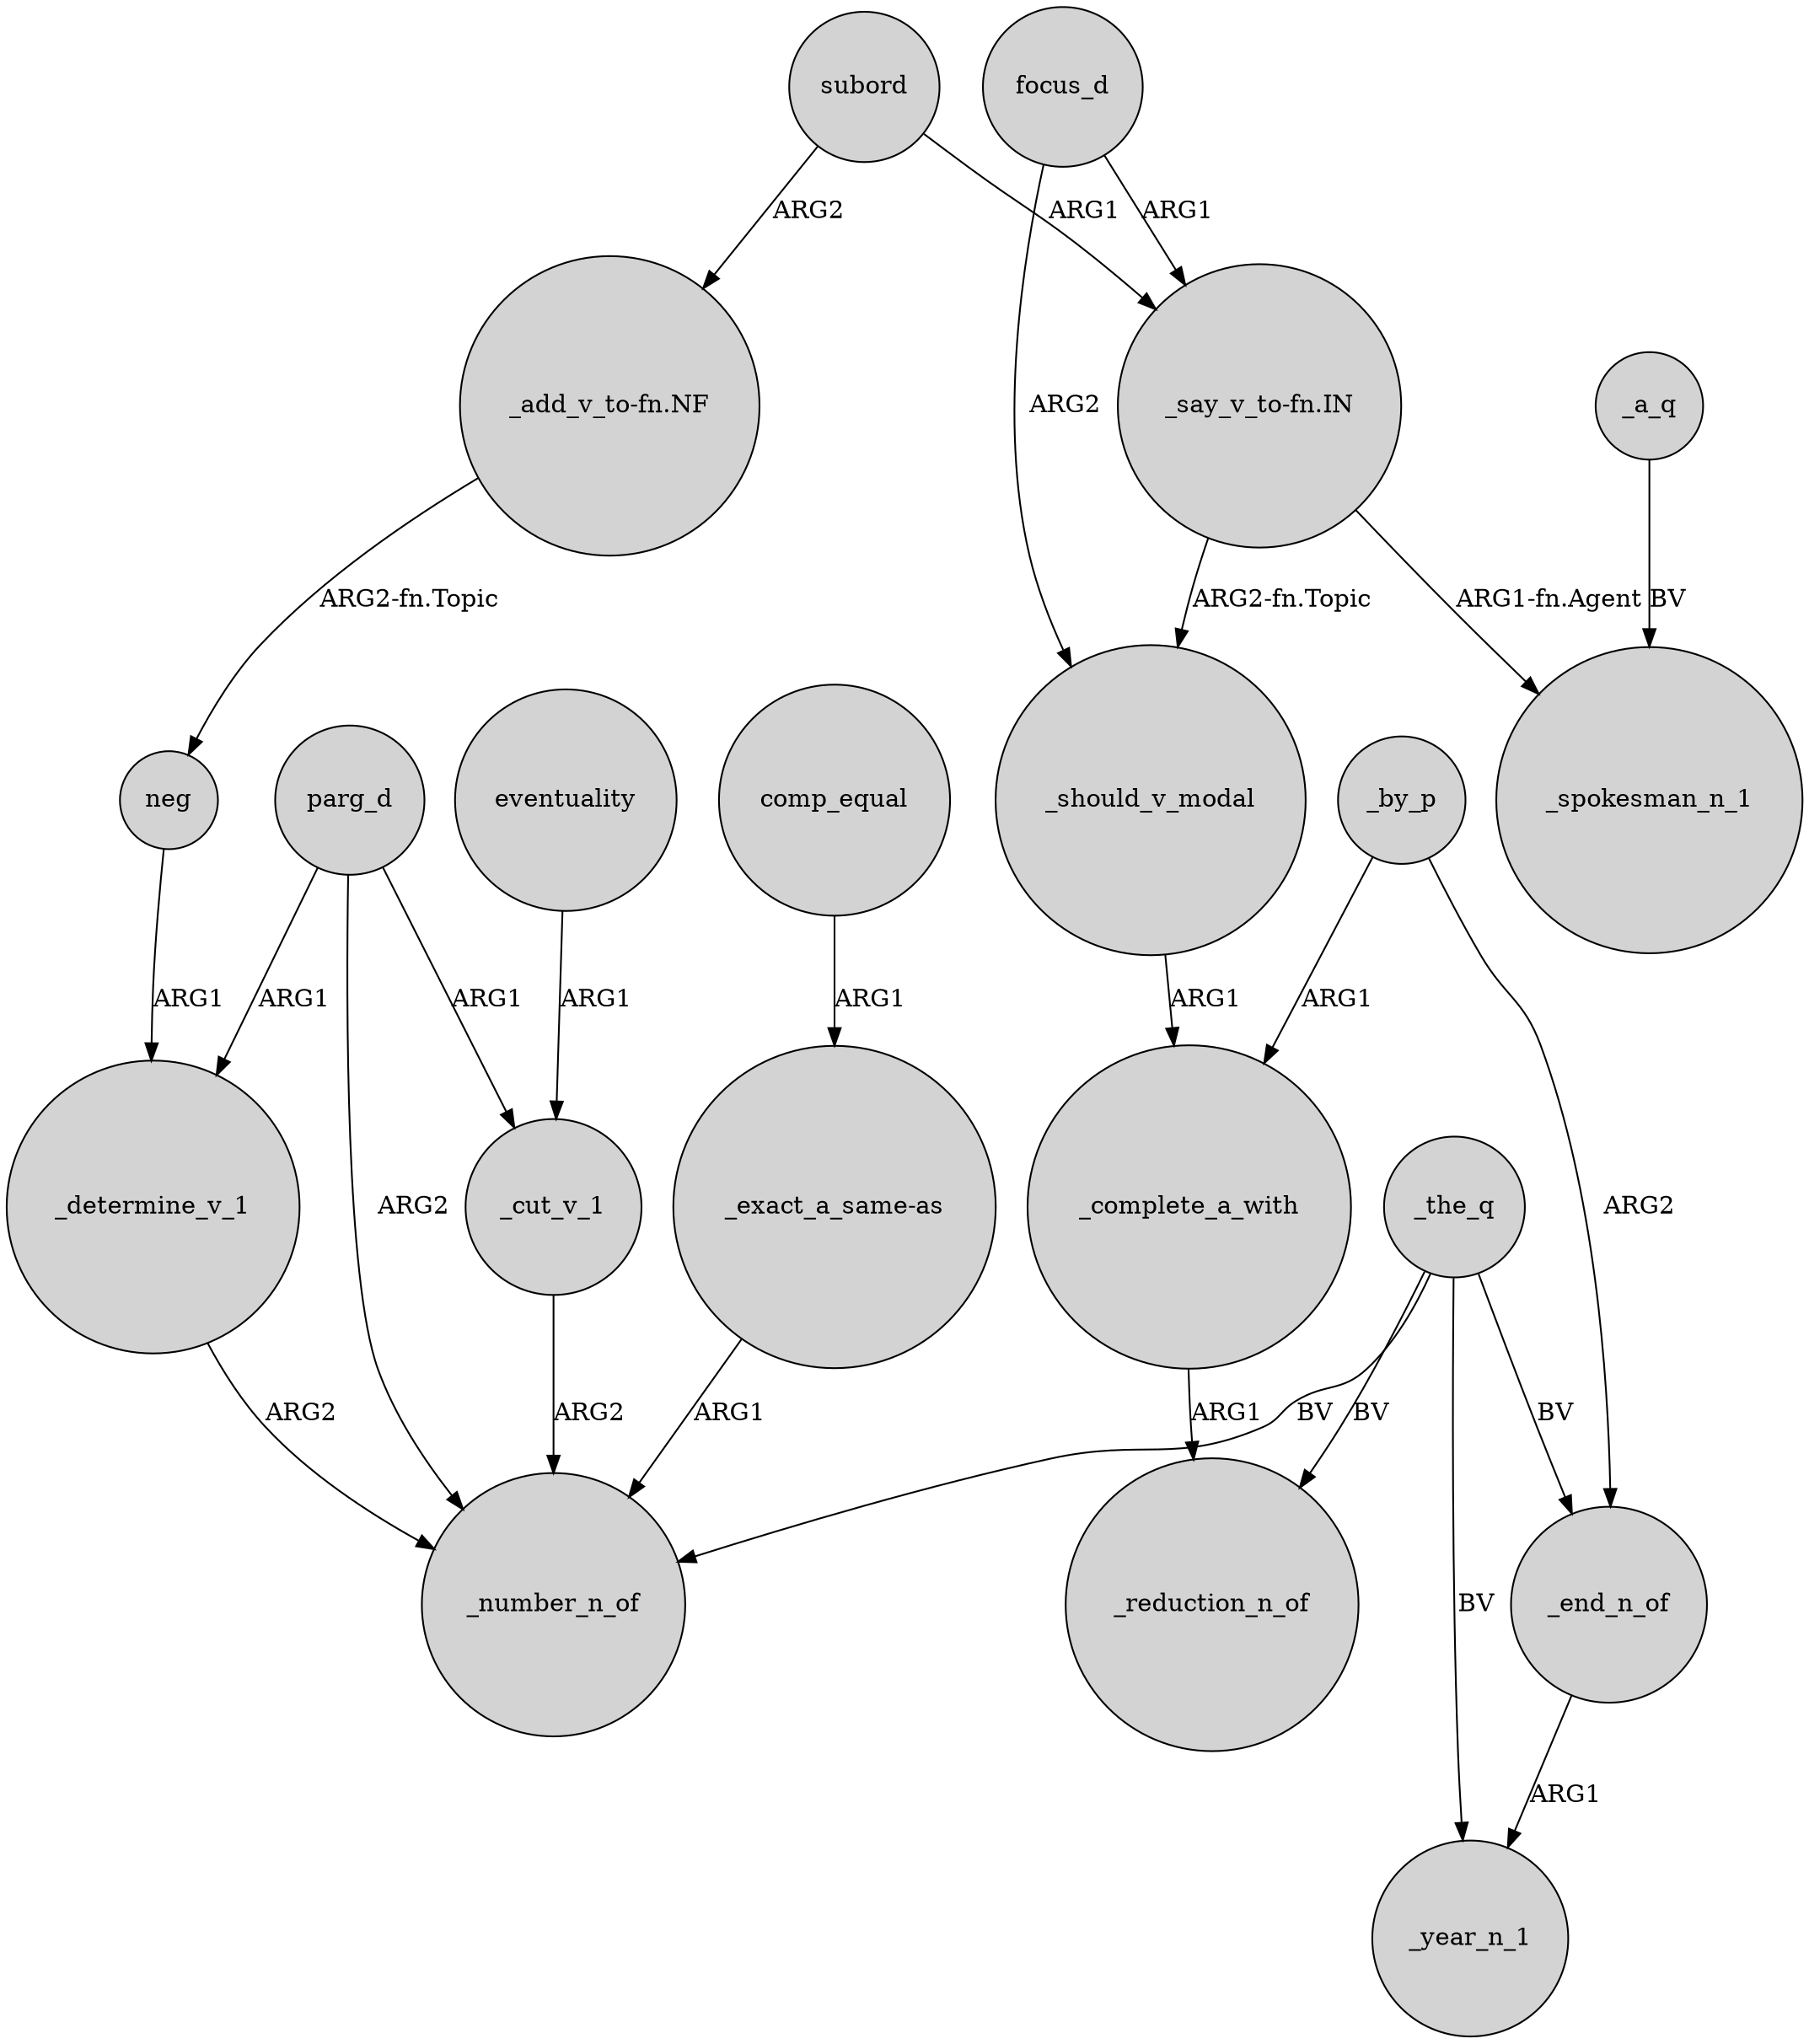 digraph {
	node [shape=circle style=filled]
	subord -> "_add_v_to-fn.NF" [label=ARG2]
	_determine_v_1 -> _number_n_of [label=ARG2]
	_the_q -> _end_n_of [label=BV]
	_end_n_of -> _year_n_1 [label=ARG1]
	focus_d -> _should_v_modal [label=ARG2]
	"_exact_a_same-as" -> _number_n_of [label=ARG1]
	_the_q -> _number_n_of [label=BV]
	_should_v_modal -> _complete_a_with [label=ARG1]
	subord -> "_say_v_to-fn.IN" [label=ARG1]
	parg_d -> _determine_v_1 [label=ARG1]
	_by_p -> _end_n_of [label=ARG2]
	_cut_v_1 -> _number_n_of [label=ARG2]
	"_say_v_to-fn.IN" -> _spokesman_n_1 [label="ARG1-fn.Agent"]
	"_say_v_to-fn.IN" -> _should_v_modal [label="ARG2-fn.Topic"]
	comp_equal -> "_exact_a_same-as" [label=ARG1]
	_complete_a_with -> _reduction_n_of [label=ARG1]
	_the_q -> _reduction_n_of [label=BV]
	_by_p -> _complete_a_with [label=ARG1]
	_the_q -> _year_n_1 [label=BV]
	"_add_v_to-fn.NF" -> neg [label="ARG2-fn.Topic"]
	parg_d -> _number_n_of [label=ARG2]
	_a_q -> _spokesman_n_1 [label=BV]
	parg_d -> _cut_v_1 [label=ARG1]
	neg -> _determine_v_1 [label=ARG1]
	eventuality -> _cut_v_1 [label=ARG1]
	focus_d -> "_say_v_to-fn.IN" [label=ARG1]
}
